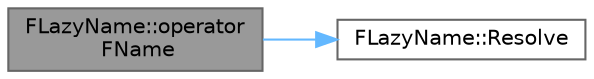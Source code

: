 digraph "FLazyName::operator FName"
{
 // INTERACTIVE_SVG=YES
 // LATEX_PDF_SIZE
  bgcolor="transparent";
  edge [fontname=Helvetica,fontsize=10,labelfontname=Helvetica,labelfontsize=10];
  node [fontname=Helvetica,fontsize=10,shape=box,height=0.2,width=0.4];
  rankdir="LR";
  Node1 [id="Node000001",label="FLazyName::operator\l FName",height=0.2,width=0.4,color="gray40", fillcolor="grey60", style="filled", fontcolor="black",tooltip=" "];
  Node1 -> Node2 [id="edge1_Node000001_Node000002",color="steelblue1",style="solid",tooltip=" "];
  Node2 [id="Node000002",label="FLazyName::Resolve",height=0.2,width=0.4,color="grey40", fillcolor="white", style="filled",URL="$de/d2a/classFLazyName.html#ad7a457f3e90832360b4f2fc54afce2e9",tooltip=" "];
}
